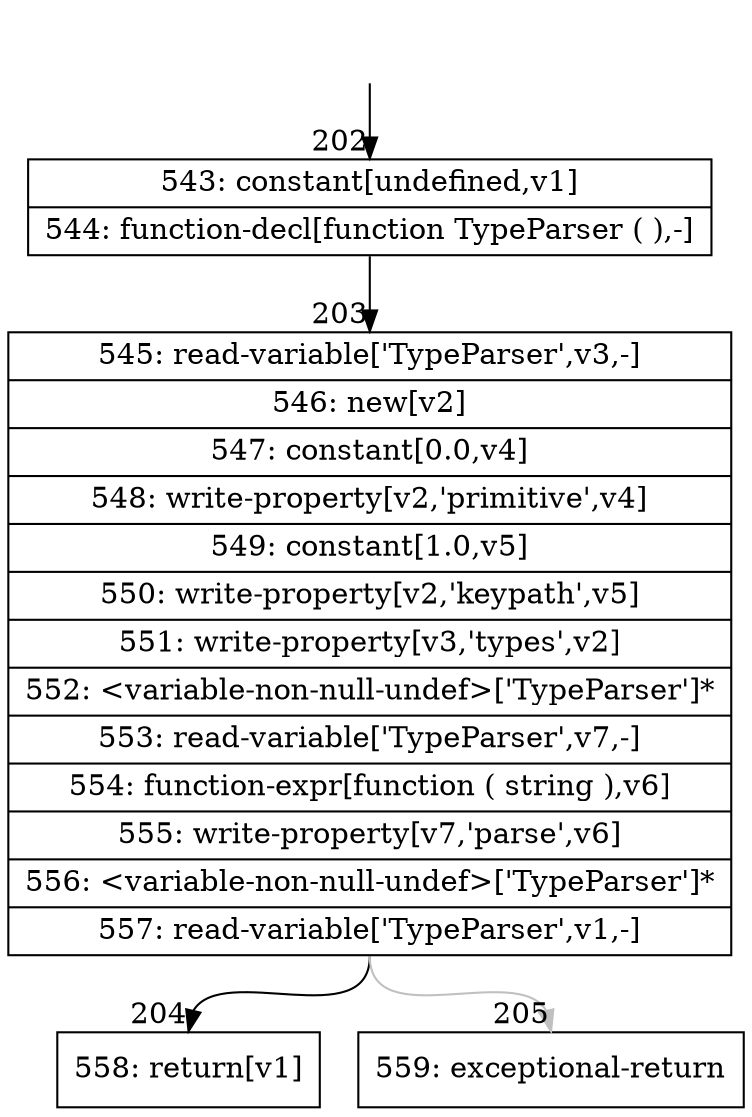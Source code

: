 digraph {
rankdir="TD"
BB_entry21[shape=none,label=""];
BB_entry21 -> BB202 [tailport=s, headport=n, headlabel="    202"]
BB202 [shape=record label="{543: constant[undefined,v1]|544: function-decl[function TypeParser ( ),-]}" ] 
BB202 -> BB203 [tailport=s, headport=n, headlabel="      203"]
BB203 [shape=record label="{545: read-variable['TypeParser',v3,-]|546: new[v2]|547: constant[0.0,v4]|548: write-property[v2,'primitive',v4]|549: constant[1.0,v5]|550: write-property[v2,'keypath',v5]|551: write-property[v3,'types',v2]|552: \<variable-non-null-undef\>['TypeParser']*|553: read-variable['TypeParser',v7,-]|554: function-expr[function ( string ),v6]|555: write-property[v7,'parse',v6]|556: \<variable-non-null-undef\>['TypeParser']*|557: read-variable['TypeParser',v1,-]}" ] 
BB203 -> BB204 [tailport=s, headport=n, headlabel="      204"]
BB203 -> BB205 [tailport=s, headport=n, color=gray, headlabel="      205"]
BB204 [shape=record label="{558: return[v1]}" ] 
BB205 [shape=record label="{559: exceptional-return}" ] 
//#$~ 183
}
